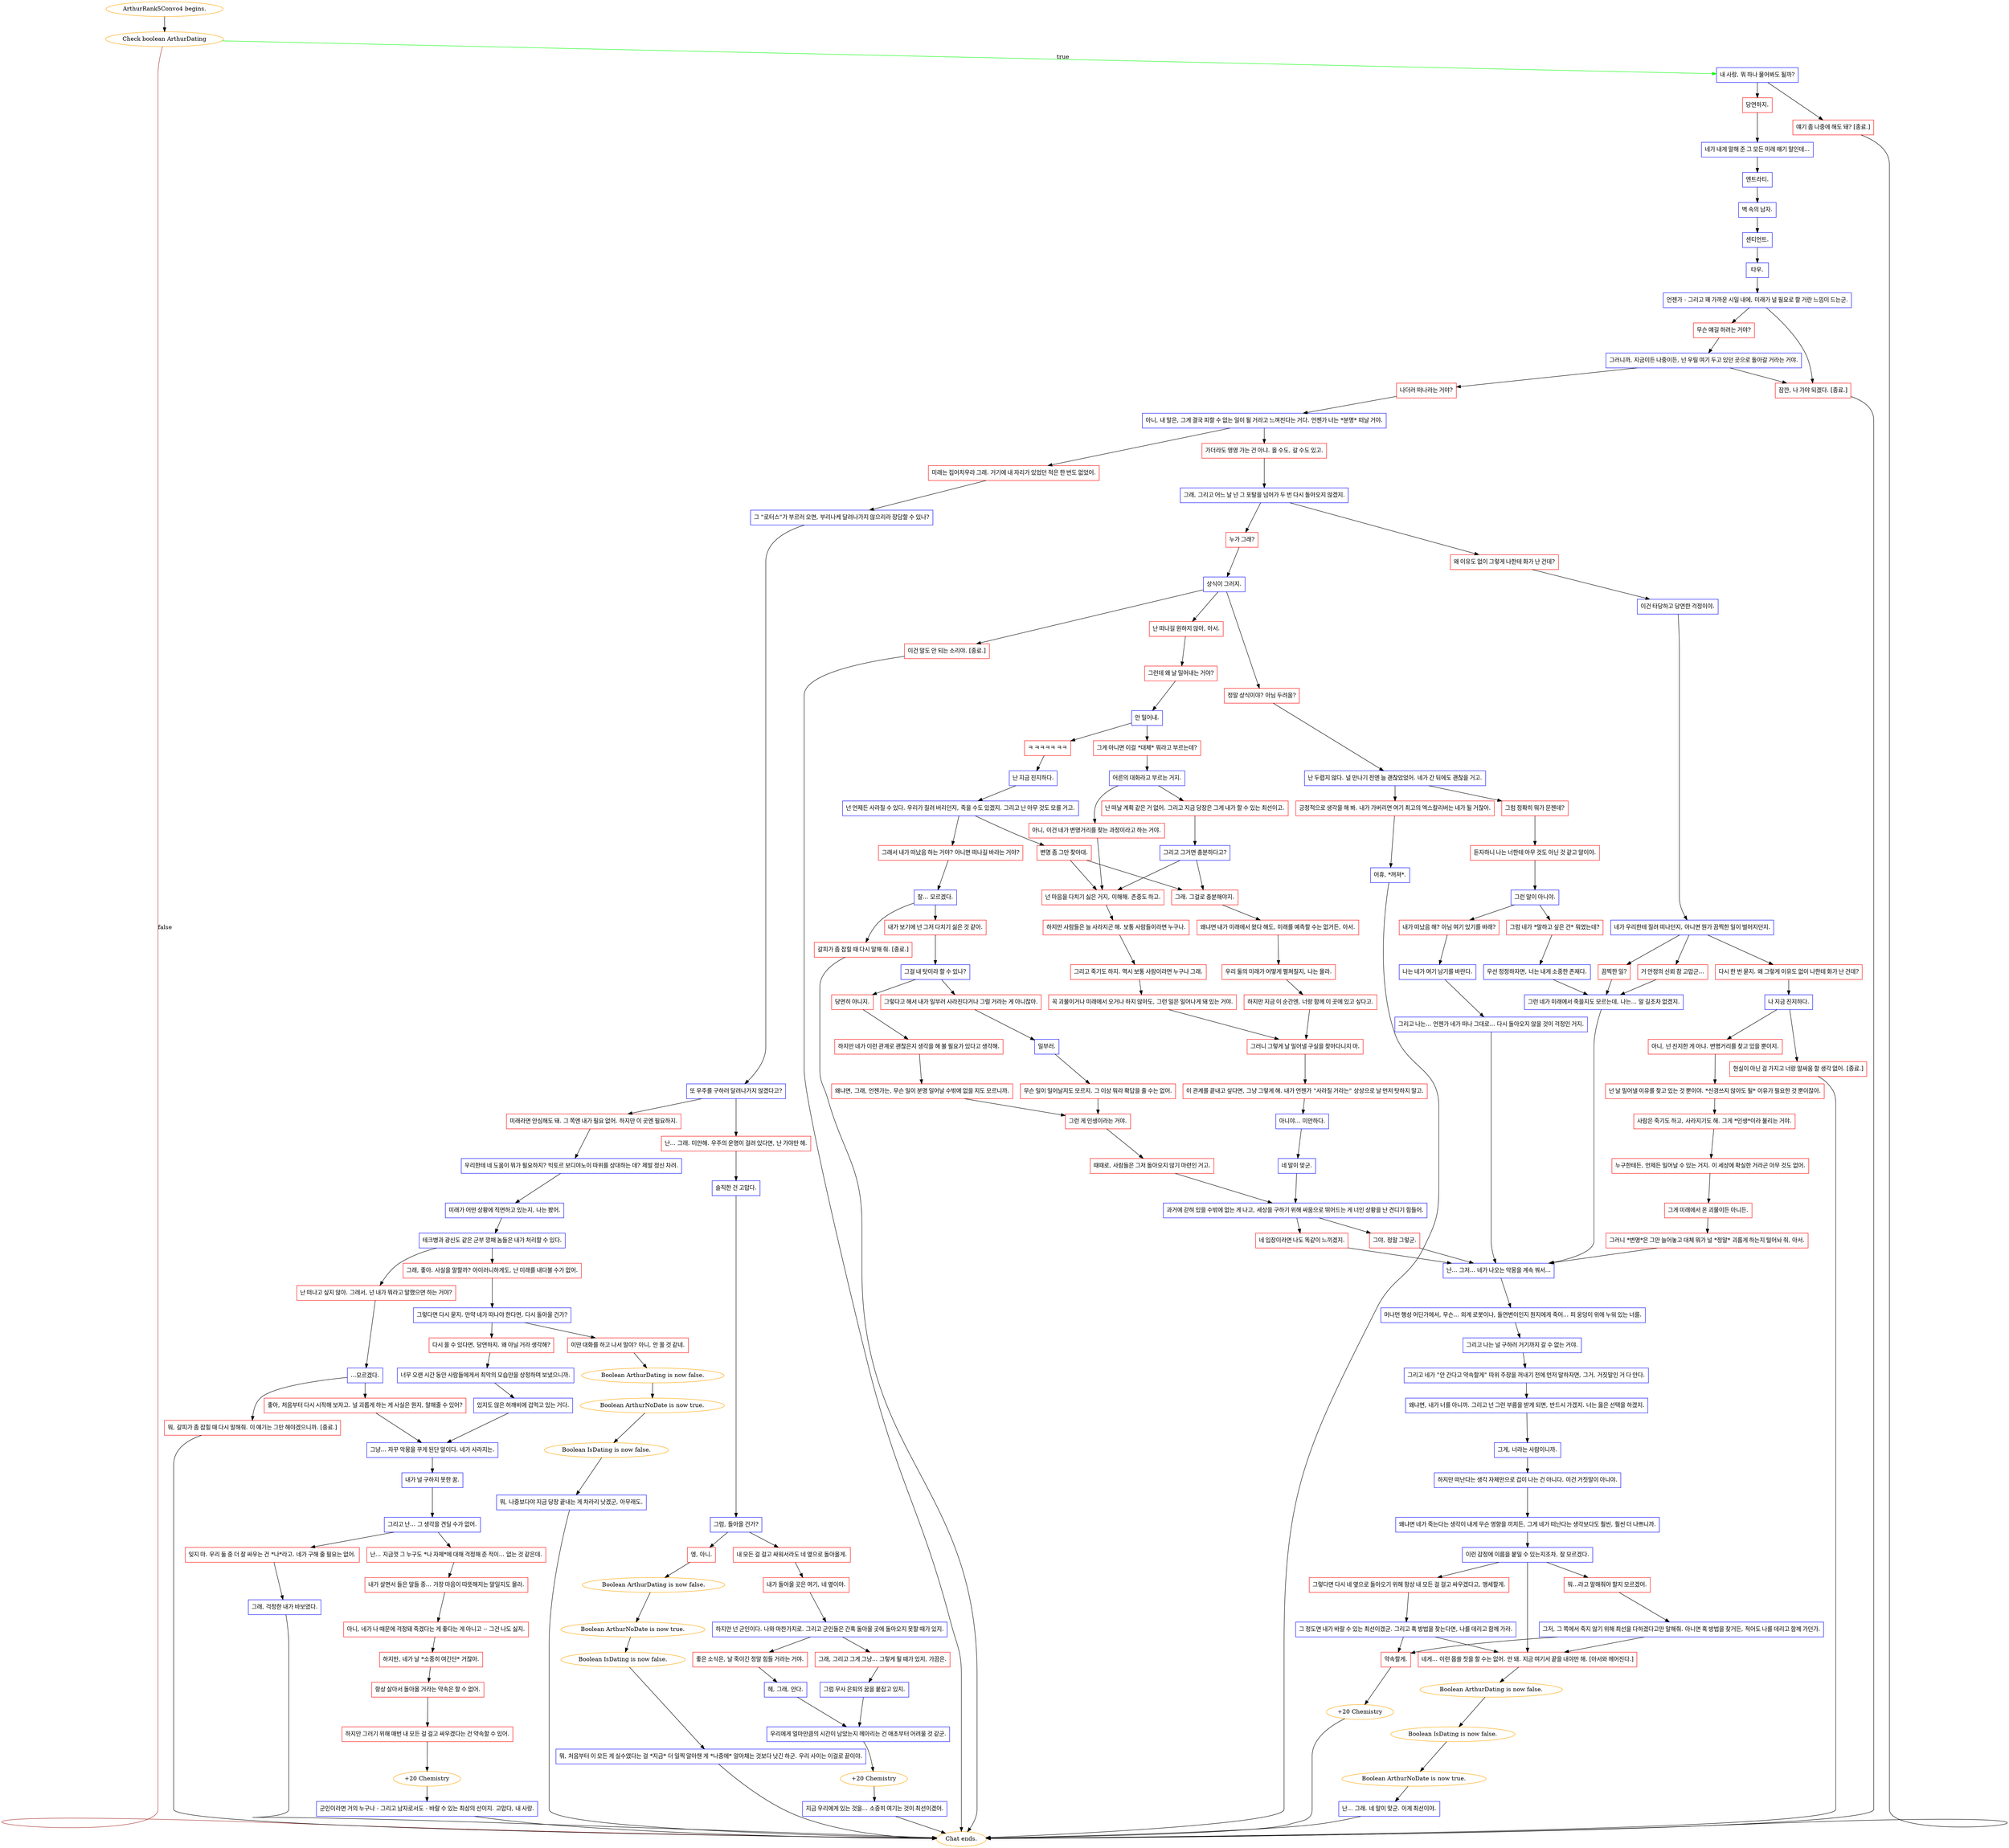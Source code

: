 digraph {
	"ArthurRank5Convo4 begins." [color=orange];
		"ArthurRank5Convo4 begins." -> j2920893703;
	j2920893703 [label="Check boolean ArthurDating",color=orange];
		j2920893703 -> j4010129379 [label=true,color=green];
		j2920893703 -> "Chat ends." [label=false,color=brown];
	j4010129379 [label="내 사랑, 뭐 하나 물어봐도 될까?",shape=box,color=blue];
		j4010129379 -> j2827326076;
		j4010129379 -> j4229541703;
	"Chat ends." [color=orange];
	j2827326076 [label="당연하지.",shape=box,color=red];
		j2827326076 -> j3000126593;
	j4229541703 [label="얘기 좀 나중에 해도 돼? [종료.]",shape=box,color=red];
		j4229541703 -> "Chat ends.";
	j3000126593 [label="네가 내게 말해 준 그 모든 미래 얘기 말인데...",shape=box,color=blue];
		j3000126593 -> j3682291888;
	j3682291888 [label="엔트라티.",shape=box,color=blue];
		j3682291888 -> j1071218191;
	j1071218191 [label="벽 속의 남자.",shape=box,color=blue];
		j1071218191 -> j3918448362;
	j3918448362 [label="센티언트.",shape=box,color=blue];
		j3918448362 -> j2544513849;
	j2544513849 [label="타우.",shape=box,color=blue];
		j2544513849 -> j2731076215;
	j2731076215 [label="언젠가 - 그리고 꽤 가까운 시일 내에, 미래가 널 필요로 할 거란 느낌이 드는군.",shape=box,color=blue];
		j2731076215 -> j310145055;
		j2731076215 -> j3277401211;
	j310145055 [label="무슨 얘길 하려는 거야?",shape=box,color=red];
		j310145055 -> j2588461836;
	j3277401211 [label="잠깐, 나 가야 되겠다. [종료.]",shape=box,color=red];
		j3277401211 -> "Chat ends.";
	j2588461836 [label="그러니까, 지금이든 나중이든, 넌 우릴 여기 두고 있던 곳으로 돌아갈 거라는 거야.",shape=box,color=blue];
		j2588461836 -> j4127560047;
		j2588461836 -> j3277401211;
	j4127560047 [label="나더러 떠나라는 거야?",shape=box,color=red];
		j4127560047 -> j2579211758;
	j2579211758 [label="아니, 내 말은, 그게 결국 피할 수 없는 일이 될 거라고 느껴진다는 거다. 언젠가 너는 *분명* 떠날 거야.",shape=box,color=blue];
		j2579211758 -> j3505867584;
		j2579211758 -> j1996074081;
	j3505867584 [label="가더라도 영영 가는 건 아냐. 올 수도, 갈 수도 있고.",shape=box,color=red];
		j3505867584 -> j2357562882;
	j1996074081 [label="미래는 집어치우라 그래. 거기에 내 자리가 있었던 적은 한 번도 없었어.",shape=box,color=red];
		j1996074081 -> j2849812565;
	j2357562882 [label="그래, 그리고 어느 날 넌 그 포탈을 넘어가 두 번 다시 돌아오지 않겠지.",shape=box,color=blue];
		j2357562882 -> j3211093768;
		j2357562882 -> j3726350135;
	j2849812565 [label="그 \"로터스\"가 부르러 오면, 부리나케 달려나가지 않으리라 장담할 수 있나?",shape=box,color=blue];
		j2849812565 -> j307605170;
	j3211093768 [label="왜 이유도 없이 그렇게 나한테 화가 난 건데?",shape=box,color=red];
		j3211093768 -> j2422856487;
	j3726350135 [label="누가 그래?",shape=box,color=red];
		j3726350135 -> j1671176679;
	j307605170 [label="또 우주를 구하러 달려나가지 않겠다고?",shape=box,color=blue];
		j307605170 -> j3112509158;
		j307605170 -> j867311388;
	j2422856487 [label="이건 타당하고 당연한 걱정이야.",shape=box,color=blue];
		j2422856487 -> j1422230441;
	j1671176679 [label="상식이 그러지.",shape=box,color=blue];
		j1671176679 -> j1245857638;
		j1671176679 -> j3705832388;
		j1671176679 -> j2239581775;
	j3112509158 [label="미래라면 안심해도 돼. 그 쪽엔 내가 필요 없어. 하지만 이 곳엔 필요하지.",shape=box,color=red];
		j3112509158 -> j3904717849;
	j867311388 [label="난... 그래. 미안해. 우주의 운명이 걸려 있다면, 난 가야만 해.",shape=box,color=red];
		j867311388 -> j2259584658;
	j1422230441 [label="네가 우리한테 질려 떠나던지, 아니면 뭔가 끔찍한 일이 벌어지던지.",shape=box,color=blue];
		j1422230441 -> j657715835;
		j1422230441 -> j4153472884;
		j1422230441 -> j1663136866;
	j1245857638 [label="정말 상식이야? 아님 두려움?",shape=box,color=red];
		j1245857638 -> j3965552222;
	j3705832388 [label="이건 말도 안 되는 소리야. [종료.]",shape=box,color=red];
		j3705832388 -> "Chat ends.";
	j2239581775 [label="난 떠나길 원하지 않아, 아서.",shape=box,color=red];
		j2239581775 -> j4248578864;
	j3904717849 [label="우리한테 네 도움이 뭐가 필요하지? 빅토르 보디야노이 따위를 상대하는 데? 제발 정신 차려.",shape=box,color=blue];
		j3904717849 -> j3159624044;
	j2259584658 [label="솔직한 건 고맙다.",shape=box,color=blue];
		j2259584658 -> j36412501;
	j657715835 [label="끔찍한 일?",shape=box,color=red];
		j657715835 -> j1028796035;
	j4153472884 [label="거 안정의 신뢰 참 고맙군...",shape=box,color=red];
		j4153472884 -> j1028796035;
	j1663136866 [label="다시 한 번 묻지. 왜 그렇게 이유도 없이 나한테 화가 난 건데?",shape=box,color=red];
		j1663136866 -> j1314991224;
	j3965552222 [label="난 두렵지 않다. 널 만나기 전엔 늘 괜찮았었어. 네가 간 뒤에도 괜찮을 거고.",shape=box,color=blue];
		j3965552222 -> j1754240396;
		j3965552222 -> j3222593357;
	j4248578864 [label="그런데 왜 날 밀어내는 거야?",shape=box,color=red];
		j4248578864 -> j2594637578;
	j3159624044 [label="미래가 어떤 상황에 직면하고 있는지, 나는 봤어.",shape=box,color=blue];
		j3159624044 -> j245555707;
	j36412501 [label="그럼, 돌아올 건가?",shape=box,color=blue];
		j36412501 -> j980113901;
		j36412501 -> j2223080631;
	j1028796035 [label="그런 네가 미래에서 죽을지도 모르는데, 나는... 알 길조차 없겠지.",shape=box,color=blue];
		j1028796035 -> j1435230924;
	j1314991224 [label="나 지금 진지하다.",shape=box,color=blue];
		j1314991224 -> j891321054;
		j1314991224 -> j2374220747;
	j1754240396 [label="그럼 정확히 뭐가 문젠데?",shape=box,color=red];
		j1754240396 -> j1293838234;
	j3222593357 [label="긍정적으로 생각을 해 봐. 내가 가버리면 여기 최고의 엑스칼리버는 네가 될 거잖아.",shape=box,color=red];
		j3222593357 -> j3438645454;
	j2594637578 [label="안 밀어내.",shape=box,color=blue];
		j2594637578 -> j472903775;
		j2594637578 -> j993911886;
	j245555707 [label="테크병과 광신도 같은 군부 깡패 놈들은 내가 처리할 수 있다.",shape=box,color=blue];
		j245555707 -> j2600753845;
		j245555707 -> j2114429162;
	j980113901 [label="내 모든 걸 걸고 싸워서라도 네 옆으로 돌아올게.",shape=box,color=red];
		j980113901 -> j2896435886;
	j2223080631 [label="엥, 아니.",shape=box,color=red];
		j2223080631 -> j2273410442;
	j1435230924 [label="난... 그저... 네가 나오는 악몽을 계속 꿔서...",shape=box,color=blue];
		j1435230924 -> j3000528662;
	j891321054 [label="아니, 넌 진지한 게 아냐. 변명거리를 찾고 있을 뿐이지.",shape=box,color=red];
		j891321054 -> j953180825;
	j2374220747 [label="현실이 아닌 걸 가지고 너랑 말싸움 할 생각 없어. [종료.]",shape=box,color=red];
		j2374220747 -> "Chat ends.";
	j1293838234 [label="듣자하니 나는 너한테 아무 것도 아닌 것 같고 말이야.",shape=box,color=red];
		j1293838234 -> j1444180904;
	j3438645454 [label="어휴, *꺼져*.",shape=box,color=blue];
		j3438645454 -> "Chat ends.";
	j472903775 [label="ㅋ ㅋㅋㅋㅋ ㅋㅋ",shape=box,color=red];
		j472903775 -> j1749020998;
	j993911886 [label="그게 아니면 이걸 *대체* 뭐라고 부르는데?",shape=box,color=red];
		j993911886 -> j2278770201;
	j2600753845 [label="그래, 좋아. 사실을 말할까? 아이러니하게도, 난 미래를 내다볼 수가 없어.",shape=box,color=red];
		j2600753845 -> j289300148;
	j2114429162 [label="난 떠나고 싶지 않아. 그래서, 넌 내가 뭐라고 말했으면 하는 거야?",shape=box,color=red];
		j2114429162 -> j865889521;
	j2896435886 [label="내가 돌아올 곳은 여기, 네 옆이야.",shape=box,color=red];
		j2896435886 -> j35846699;
	j2273410442 [label="Boolean ArthurDating is now false.",color=orange];
		j2273410442 -> j1495302074;
	j3000528662 [label="머나먼 행성 어딘가에서, 무슨... 외계 로봇이나, 돌연변이인지 뭔지에게 죽어... 피 웅덩이 위에 누워 있는 너를.",shape=box,color=blue];
		j3000528662 -> j2585238498;
	j953180825 [label="넌 날 밀어낼 이유를 찾고 있는 것 뿐이야. *신경쓰지 않아도 될* 이유가 필요한 것 뿐이잖아.",shape=box,color=red];
		j953180825 -> j744258619;
	j1444180904 [label="그런 말이 아니야.",shape=box,color=blue];
		j1444180904 -> j1095055169;
		j1444180904 -> j585323080;
	j1749020998 [label="난 지금 진지하다.",shape=box,color=blue];
		j1749020998 -> j2292651532;
	j2278770201 [label="어른의 대화라고 부르는 거지.",shape=box,color=blue];
		j2278770201 -> j349941265;
		j2278770201 -> j2144637221;
	j289300148 [label="그렇다면 다시 묻지. 만약 네가 떠나야 한다면, 다시 돌아올 건가?",shape=box,color=blue];
		j289300148 -> j1061536430;
		j289300148 -> j1001627003;
	j865889521 [label="...모르겠다.",shape=box,color=blue];
		j865889521 -> j654374206;
		j865889521 -> j482628356;
	j35846699 [label="하지만 넌 군인이다. 나와 마찬가지로. 그리고 군인들은 간혹 돌아올 곳에 돌아오지 못할 때가 있지.",shape=box,color=blue];
		j35846699 -> j1898967380;
		j35846699 -> j2356250267;
	j1495302074 [label="Boolean ArthurNoDate is now true.",color=orange];
		j1495302074 -> j132728790;
	j2585238498 [label="그리고 나는 널 구하러 거기까지 갈 수 없는 거야.",shape=box,color=blue];
		j2585238498 -> j2045530233;
	j744258619 [label="사람은 죽기도 하고, 사라지기도 해. 그게 *인생*이라 불리는 거야.",shape=box,color=red];
		j744258619 -> j1383985375;
	j1095055169 [label="내가 떠났음 해? 아님 여기 있기를 바래?",shape=box,color=red];
		j1095055169 -> j3630395971;
	j585323080 [label="그럼 네가 *말하고 싶은 건* 뭐였는데?",shape=box,color=red];
		j585323080 -> j3017706213;
	j2292651532 [label="넌 언제든 사라질 수 있다. 우리가 질려 버리던지, 죽을 수도 있겠지. 그리고 난 아무 것도 모를 거고.",shape=box,color=blue];
		j2292651532 -> j303908679;
		j2292651532 -> j3704116842;
	j349941265 [label="아니, 이건 네가 변명거리를 찾는 과정이라고 하는 거야.",shape=box,color=red];
		j349941265 -> j489940514;
	j2144637221 [label="난 떠날 계획 같은 거 없어. 그리고 지금 당장은 그게 내가 할 수 있는 최선이고.",shape=box,color=red];
		j2144637221 -> j3457691035;
	j1061536430 [label="이딴 대화를 하고 나서 말야? 아니, 안 올 것 같네.",shape=box,color=red];
		j1061536430 -> j879674588;
	j1001627003 [label="다시 올 수 있다면, 당연하지. 왜 아닐 거라 생각해?",shape=box,color=red];
		j1001627003 -> j508304551;
	j654374206 [label="좋아, 처음부터 다시 시작해 보자고. 널 괴롭게 하는 게 사실은 뭔지, 말해줄 수 있어?",shape=box,color=red];
		j654374206 -> j1242713846;
	j482628356 [label="뭐, 갈피가 좀 잡힐 때 다시 말해줘. 이 얘기는 그만 해야겠으니까. [종료.]",shape=box,color=red];
		j482628356 -> "Chat ends.";
	j1898967380 [label="그래, 그리고 그게 그냥... 그렇게 될 때가 있지, 가끔은.",shape=box,color=red];
		j1898967380 -> j3729898693;
	j2356250267 [label="좋은 소식은, 날 죽이긴 정말 힘들 거라는 거야.",shape=box,color=red];
		j2356250267 -> j2014828784;
	j132728790 [label="Boolean IsDating is now false.",color=orange];
		j132728790 -> j3140948788;
	j2045530233 [label="그리고 네가 \"안 간다고 약속할게\" 따위 주장을 꺼내기 전에 먼저 말하자면, 그거, 거짓말인 거 다 안다.",shape=box,color=blue];
		j2045530233 -> j4241482449;
	j1383985375 [label="누구한테든, 언제든 일어날 수 있는 거지. 이 세상에 확실한 거라곤 아무 것도 없어.",shape=box,color=red];
		j1383985375 -> j3079247540;
	j3630395971 [label="나는 네가 여기 남기를 바란다.",shape=box,color=blue];
		j3630395971 -> j167978529;
	j3017706213 [label="우선 정정하자면, 너는 내게 소중한 존재다.",shape=box,color=blue];
		j3017706213 -> j1028796035;
	j303908679 [label="변명 좀 그만 찾아대.",shape=box,color=red];
		j303908679 -> j3254153730;
		j303908679 -> j489940514;
	j3704116842 [label="그래서 내가 떠났음 하는 거야? 아니면 떠나길 바라는 거야?",shape=box,color=red];
		j3704116842 -> j3358755244;
	j489940514 [label="넌 마음을 다치기 싫은 거지, 이해해. 존중도 하고.",shape=box,color=red];
		j489940514 -> j2417334524;
	j3457691035 [label="그리고 그거면 충분하다고?",shape=box,color=blue];
		j3457691035 -> j3254153730;
		j3457691035 -> j489940514;
	j879674588 [label="Boolean ArthurDating is now false.",color=orange];
		j879674588 -> j2723858569;
	j508304551 [label="너무 오랜 시간 동안 사람들에게서 최악의 모습만을 상정하며 보냈으니까.",shape=box,color=blue];
		j508304551 -> j34194218;
	j1242713846 [label="그냥... 자꾸 악몽을 꾸게 된단 말이다. 네가 사라지는.",shape=box,color=blue];
		j1242713846 -> j2199902472;
	j3729898693 [label="그럼 무사 은퇴의 꿈을 붙잡고 있지.",shape=box,color=blue];
		j3729898693 -> j3362283064;
	j2014828784 [label="헤, 그래, 안다.",shape=box,color=blue];
		j2014828784 -> j3362283064;
	j3140948788 [label="뭐, 처음부터 이 모든 게 실수였다는 걸 *지금* 더 일찍 알아챈 게 *나중에* 알아채는 것보다 낫긴 하군. 우리 사이는 이걸로 끝이야.",shape=box,color=blue];
		j3140948788 -> "Chat ends.";
	j4241482449 [label="왜냐면, 내가 너를 아니까. 그리고 넌 그런 부름을 받게 되면, 반드시 가겠지. 너는 옳은 선택을 하겠지.",shape=box,color=blue];
		j4241482449 -> j614691642;
	j3079247540 [label="그게 미래에서 온 괴물이든 아니든.",shape=box,color=red];
		j3079247540 -> j1202222591;
	j167978529 [label="그리고 나는... 언젠가 네가 떠나 그대로... 다시 돌아오지 않을 것이 걱정인 거지.",shape=box,color=blue];
		j167978529 -> j1435230924;
	j3254153730 [label="그래. 그걸로 충분해야지.",shape=box,color=red];
		j3254153730 -> j2080850200;
	j3358755244 [label="잘... 모르겠다.",shape=box,color=blue];
		j3358755244 -> j1525120834;
		j3358755244 -> j1129614873;
	j2417334524 [label="하지만 사람들은 늘 사라지곤 해. 보통 사람들이라면 누구나.",shape=box,color=red];
		j2417334524 -> j669187282;
	j2723858569 [label="Boolean ArthurNoDate is now true.",color=orange];
		j2723858569 -> j3641904194;
	j34194218 [label="있지도 않은 허깨비에 겁먹고 있는 거다.",shape=box,color=blue];
		j34194218 -> j1242713846;
	j2199902472 [label="내가 널 구하지 못한 꿈.",shape=box,color=blue];
		j2199902472 -> j2926709773;
	j3362283064 [label="우리에게 얼마만큼의 시간이 남았는지 헤아리는 건 애초부터 어려울 것 같군.",shape=box,color=blue];
		j3362283064 -> j1557175321;
	j614691642 [label="그게, 너라는 사람이니까.",shape=box,color=blue];
		j614691642 -> j846774176;
	j1202222591 [label="그러니 *변명*은 그만 늘어놓고 대체 뭐가 널 *정말* 괴롭게 하는지 털어놔 줘, 아서.",shape=box,color=red];
		j1202222591 -> j1435230924;
	j2080850200 [label="왜냐면 내가 미래에서 왔다 해도, 미래를 예측할 수는 없거든, 아서.",shape=box,color=red];
		j2080850200 -> j1896530215;
	j1525120834 [label="내가 보기에 넌 그저 다치기 싫은 것 같아.",shape=box,color=red];
		j1525120834 -> j4237078695;
	j1129614873 [label="갈피가 좀 잡힐 때 다시 말해 줘. [종료.]",shape=box,color=red];
		j1129614873 -> "Chat ends.";
	j669187282 [label="그리고 죽기도 하지. 역시 보통 사람이라면 누구나 그래.",shape=box,color=red];
		j669187282 -> j3726023691;
	j3641904194 [label="Boolean IsDating is now false.",color=orange];
		j3641904194 -> j2731501175;
	j2926709773 [label="그리고 난... 그 생각을 견딜 수가 없어.",shape=box,color=blue];
		j2926709773 -> j1098798849;
		j2926709773 -> j3291557031;
	j1557175321 [label="+20 Chemistry",color=orange];
		j1557175321 -> j703625660;
	j846774176 [label="하지만 떠난다는 생각 자체만으로 겁이 나는 건 아니다. 이건 거짓말이 아니야.",shape=box,color=blue];
		j846774176 -> j983387400;
	j1896530215 [label="우리 둘의 미래가 어떻게 펼쳐질지, 나는 몰라.",shape=box,color=red];
		j1896530215 -> j1255533888;
	j4237078695 [label="그걸 내 탓이라 할 수 있나?",shape=box,color=blue];
		j4237078695 -> j2879453755;
		j4237078695 -> j2576347300;
	j3726023691 [label="꼭 괴물이거나 미래에서 오거나 하지 않아도, 그런 일은 일어나게 돼 있는 거야.",shape=box,color=red];
		j3726023691 -> j3050904908;
	j2731501175 [label="뭐, 나중보다야 지금 당장 끝내는 게 차라리 낫겠군, 아무래도.",shape=box,color=blue];
		j2731501175 -> "Chat ends.";
	j1098798849 [label="난... 지금껏 그 누구도 *나 자체*에 대해 걱정해 준 적이... 없는 것 같은데.",shape=box,color=red];
		j1098798849 -> j3901476530;
	j3291557031 [label="잊지 마. 우리 둘 중 더 잘 싸우는 건 *나*라고. 네가 구해 줄 필요는 없어.",shape=box,color=red];
		j3291557031 -> j434932836;
	j703625660 [label="지금 우리에게 있는 것을... 소중히 여기는 것이 최선이겠어.",shape=box,color=blue];
		j703625660 -> "Chat ends.";
	j983387400 [label="왜냐면 네가 죽는다는 생각이 내게 무슨 영향을 끼치든, 그게 네가 떠난다는 생각보다도 훨씬, 훨씬 더 나쁘니까.",shape=box,color=blue];
		j983387400 -> j1151995218;
	j1255533888 [label="하지만 지금 이 순간엔, 너랑 함께 이 곳에 있고 싶다고.",shape=box,color=red];
		j1255533888 -> j3050904908;
	j2879453755 [label="당연히 아니지.",shape=box,color=red];
		j2879453755 -> j656434298;
	j2576347300 [label="그렇다고 해서 내가 일부러 사라진다거나 그럴 거라는 게 아니잖아.",shape=box,color=red];
		j2576347300 -> j314551329;
	j3050904908 [label="그러니 그렇게 날 밀어낼 구실을 찾아다니지 마.",shape=box,color=red];
		j3050904908 -> j3760398589;
	j3901476530 [label="내가 살면서 들은 말들 중... 가장 마음이 따뜻해지는 말일지도 몰라.",shape=box,color=red];
		j3901476530 -> j3230714718;
	j434932836 [label="그래, 걱정한 내가 바보였다.",shape=box,color=blue];
		j434932836 -> "Chat ends.";
	j1151995218 [label="이런 감정에 이름을 붙일 수 있는지조차, 잘 모르겠다.",shape=box,color=blue];
		j1151995218 -> j394629254;
		j1151995218 -> j34791377;
		j1151995218 -> j2767673196;
	j656434298 [label="하지만 네가 이런 관계로 괜찮은지 생각을 해 볼 필요가 있다고 생각해.",shape=box,color=red];
		j656434298 -> j1412642701;
	j314551329 [label="일부러.",shape=box,color=blue];
		j314551329 -> j3061304638;
	j3760398589 [label="이 관계를 끝내고 싶다면, 그냥 그렇게 해. 내가 언젠가 \"사라질 거라는\" 상상으로 날 먼저 탓하지 말고.",shape=box,color=red];
		j3760398589 -> j2079642084;
	j3230714718 [label="아니, 네가 나 때문에 걱정돼 죽겠다는 게 좋다는 게 아니고 -- 그건 나도 싫지.",shape=box,color=red];
		j3230714718 -> j3621755986;
	j394629254 [label="그렇다면 다시 네 옆으로 돌아오기 위해 항상 내 모든 걸 걸고 싸우겠다고, 맹세할게.",shape=box,color=red];
		j394629254 -> j3701797338;
	j34791377 [label="뭐...라고 말해줘야 할지 모르겠어.",shape=box,color=red];
		j34791377 -> j3857257030;
	j2767673196 [label="네게... 이런 몹쓸 짓을 할 수는 없어. 안 돼. 지금 여기서 끝을 내야만 해. [아서와 헤어진다.]",shape=box,color=red];
		j2767673196 -> j190099696;
	j1412642701 [label="왜냐면, 그래, 언젠가는, 무슨 일이 분명 일어날 수밖에 없을 지도 모르니까.",shape=box,color=red];
		j1412642701 -> j2554738003;
	j3061304638 [label="무슨 일이 일어날지도 모르지. 그 이상 뭐라 확답을 줄 수는 없어.",shape=box,color=red];
		j3061304638 -> j2554738003;
	j2079642084 [label="아니야... 미안하다.",shape=box,color=blue];
		j2079642084 -> j4280524505;
	j3621755986 [label="하지만, 네가 날 *소중히 여긴단* 거잖아.",shape=box,color=red];
		j3621755986 -> j1358703490;
	j3701797338 [label="그 정도면 내가 바랄 수 있는 최선이겠군. 그리고 혹 방법을 찾는다면, 나를 데리고 함께 가라.",shape=box,color=blue];
		j3701797338 -> j4181655020;
		j3701797338 -> j2767673196;
	j3857257030 [label="그저, 그 쪽에서 죽지 않기 위해 최선을 다하겠다고만 말해줘. 아니면 혹 방법을 찾거든, 적어도 나를 데리고 함께 가던가.",shape=box,color=blue];
		j3857257030 -> j4181655020;
		j3857257030 -> j2767673196;
	j190099696 [label="Boolean ArthurDating is now false.",color=orange];
		j190099696 -> j485337655;
	j2554738003 [label="그런 게 인생이라는 거야.",shape=box,color=red];
		j2554738003 -> j19408558;
	j4280524505 [label="네 말이 맞군.",shape=box,color=blue];
		j4280524505 -> j4186676568;
	j1358703490 [label="항상 살아서 돌아올 거라는 약속은 할 수 없어.",shape=box,color=red];
		j1358703490 -> j2224384870;
	j4181655020 [label="약속할게.",shape=box,color=red];
		j4181655020 -> j367054140;
	j485337655 [label="Boolean IsDating is now false.",color=orange];
		j485337655 -> j3173910234;
	j19408558 [label="때때로, 사람들은 그저 돌아오지 않기 마련인 거고.",shape=box,color=red];
		j19408558 -> j4186676568;
	j4186676568 [label="과거에 갇혀 있을 수밖에 없는 게 나고, 세상을 구하기 위해 싸움으로 뛰어드는 게 너인 상황을 난 견디기 힘들어.",shape=box,color=blue];
		j4186676568 -> j3360286860;
		j4186676568 -> j3401394416;
	j2224384870 [label="하지만 그러기 위해 매번 내 모든 걸 걸고 싸우겠다는 건 약속할 수 있어.",shape=box,color=red];
		j2224384870 -> j2361917724;
	j367054140 [label="+20 Chemistry",color=orange];
		j367054140 -> "Chat ends.";
	j3173910234 [label="Boolean ArthurNoDate is now true.",color=orange];
		j3173910234 -> j1203294919;
	j3360286860 [label="그야, 정말 그렇군.",shape=box,color=red];
		j3360286860 -> j1435230924;
	j3401394416 [label="네 입장이라면 나도 똑같이 느끼겠지.",shape=box,color=red];
		j3401394416 -> j1435230924;
	j2361917724 [label="+20 Chemistry",color=orange];
		j2361917724 -> j1915428628;
	j1203294919 [label="난... 그래. 네 말이 맞군. 이게 최선이야.",shape=box,color=blue];
		j1203294919 -> "Chat ends.";
	j1915428628 [label="군인이라면 거의 누구나 - 그리고 남자로서도 - 바랄 수 있는 최상의 선이지. 고맙다, 내 사랑.",shape=box,color=blue];
		j1915428628 -> "Chat ends.";
}